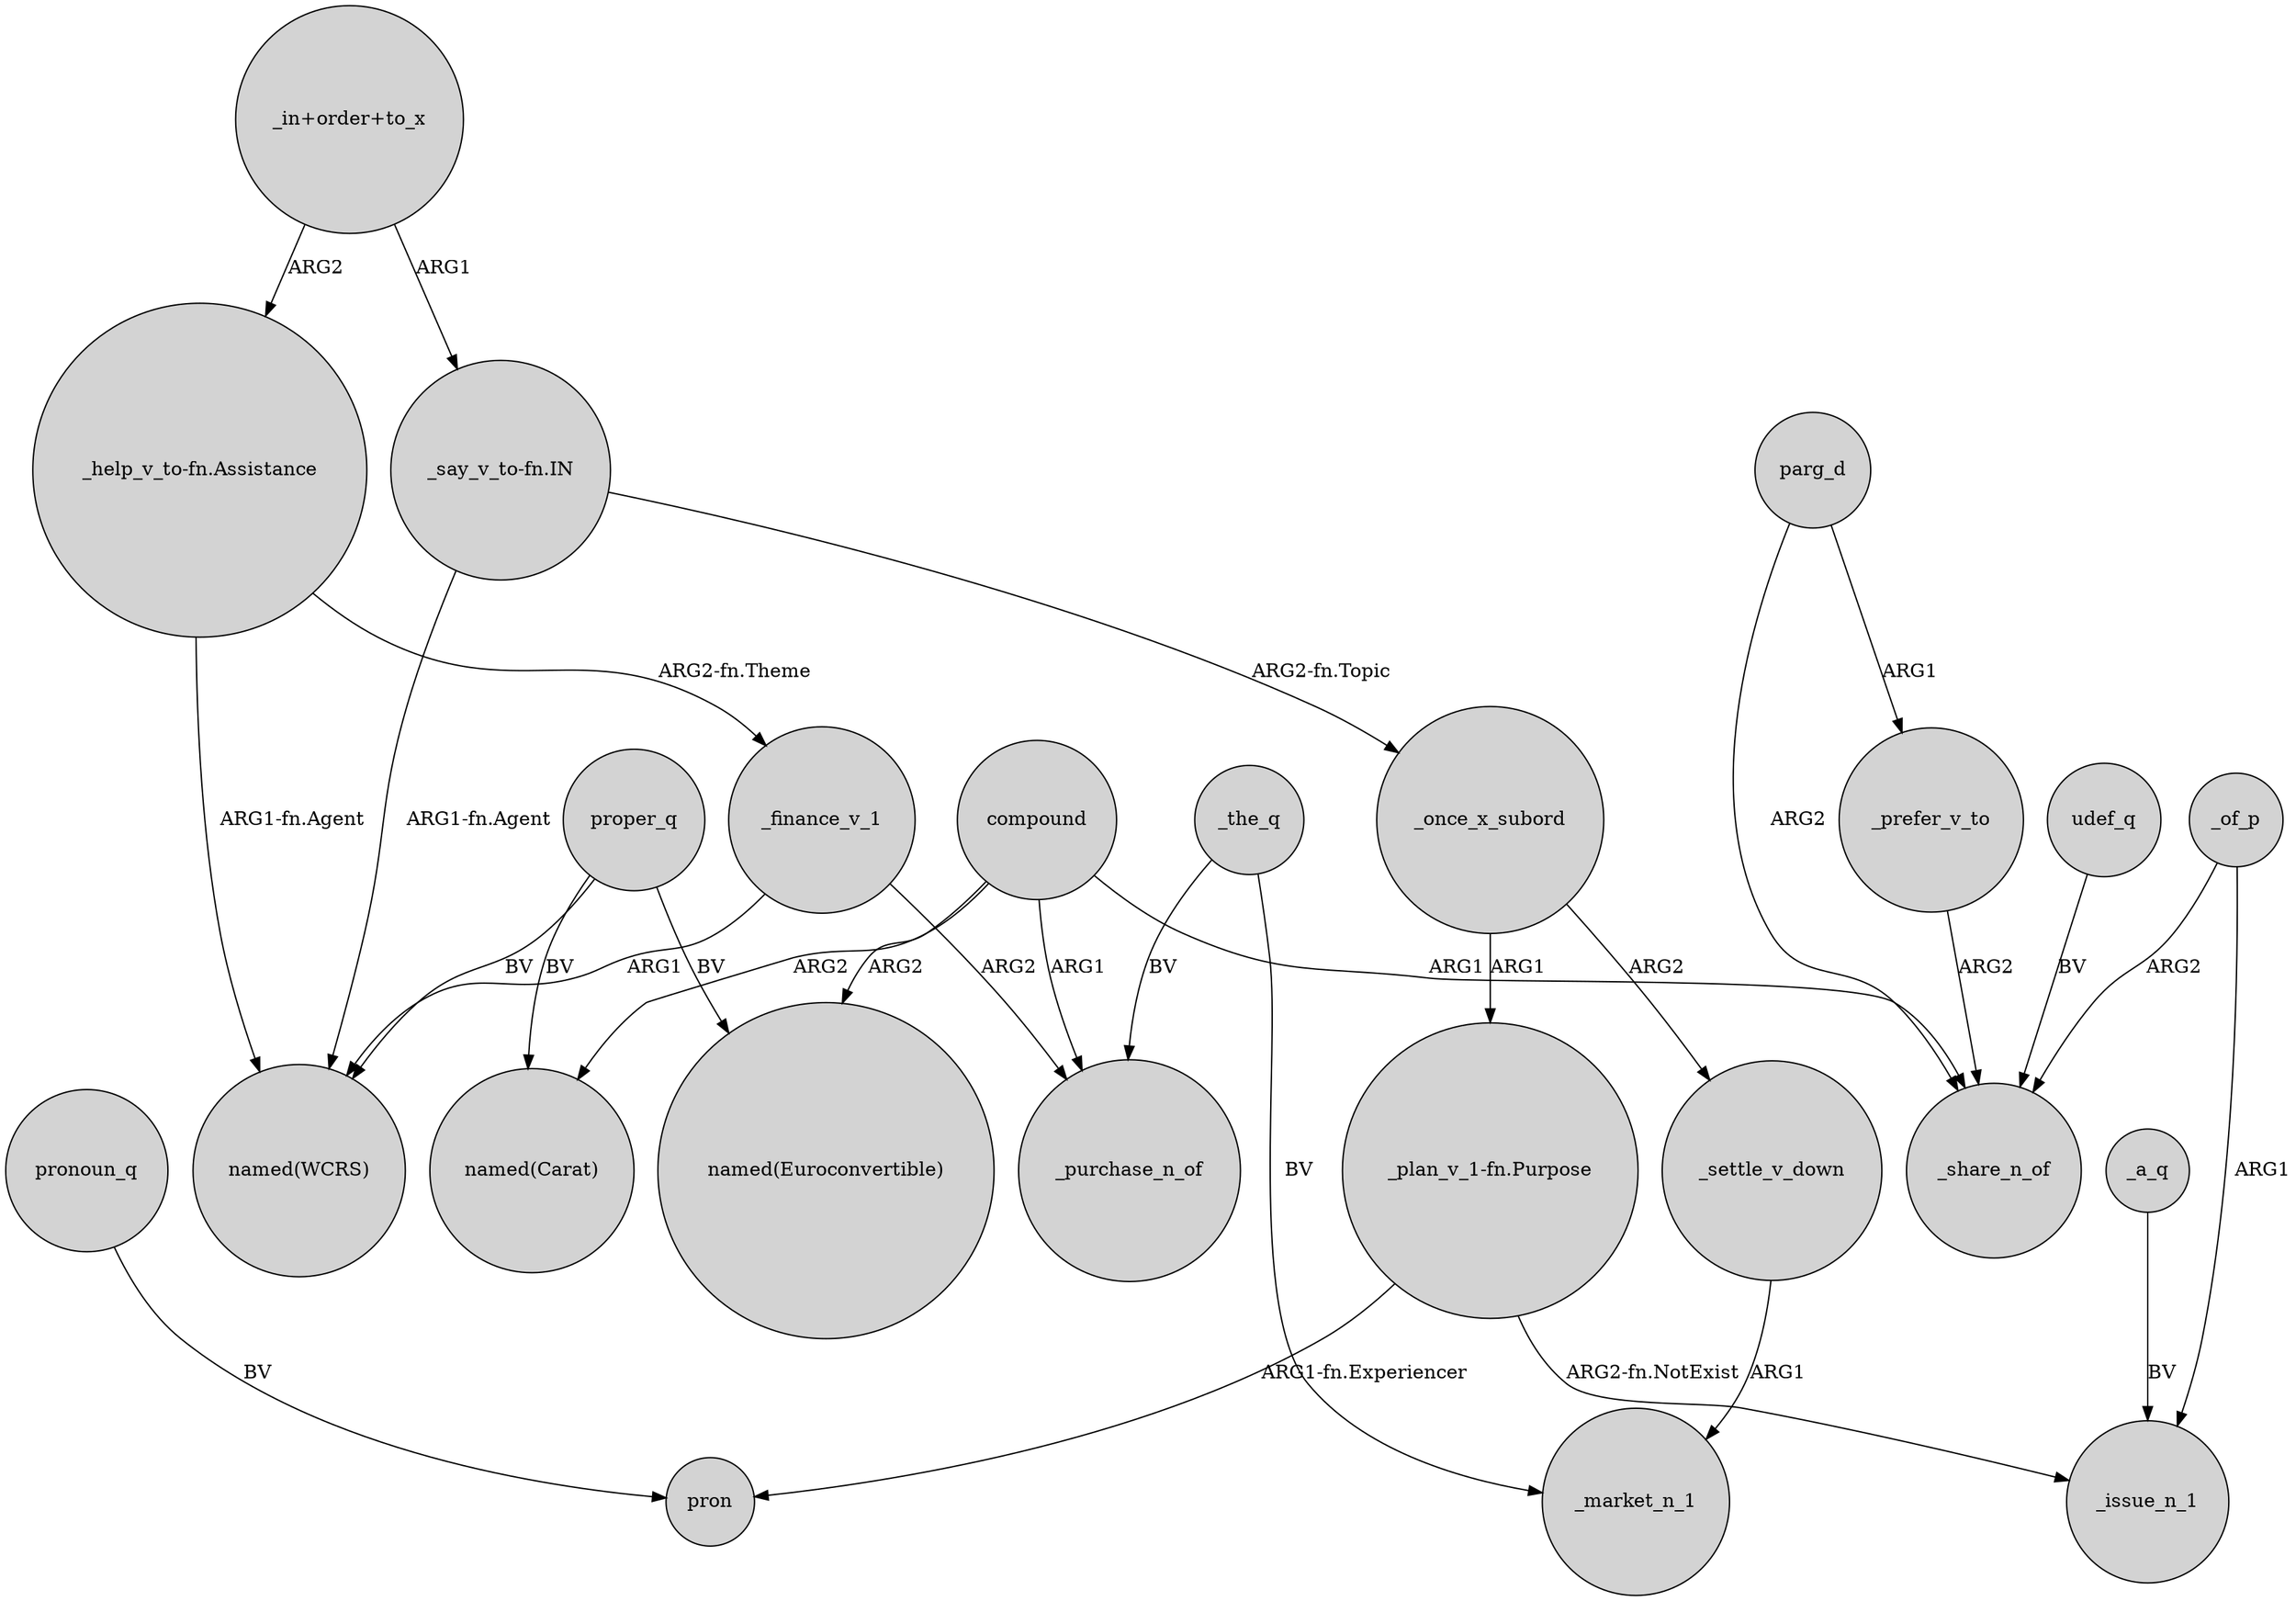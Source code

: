 digraph {
	node [shape=circle style=filled]
	"_say_v_to-fn.IN" -> "named(WCRS)" [label="ARG1-fn.Agent"]
	_prefer_v_to -> _share_n_of [label=ARG2]
	_settle_v_down -> _market_n_1 [label=ARG1]
	proper_q -> "named(Euroconvertible)" [label=BV]
	parg_d -> _share_n_of [label=ARG2]
	compound -> "named(Euroconvertible)" [label=ARG2]
	compound -> _purchase_n_of [label=ARG1]
	"_plan_v_1-fn.Purpose" -> pron [label="ARG1-fn.Experiencer"]
	_a_q -> _issue_n_1 [label=BV]
	proper_q -> "named(Carat)" [label=BV]
	"_say_v_to-fn.IN" -> _once_x_subord [label="ARG2-fn.Topic"]
	"_in+order+to_x" -> "_say_v_to-fn.IN" [label=ARG1]
	"_help_v_to-fn.Assistance" -> _finance_v_1 [label="ARG2-fn.Theme"]
	pronoun_q -> pron [label=BV]
	_of_p -> _issue_n_1 [label=ARG1]
	"_help_v_to-fn.Assistance" -> "named(WCRS)" [label="ARG1-fn.Agent"]
	"_plan_v_1-fn.Purpose" -> _issue_n_1 [label="ARG2-fn.NotExist"]
	compound -> _share_n_of [label=ARG1]
	proper_q -> "named(WCRS)" [label=BV]
	udef_q -> _share_n_of [label=BV]
	parg_d -> _prefer_v_to [label=ARG1]
	_of_p -> _share_n_of [label=ARG2]
	"_in+order+to_x" -> "_help_v_to-fn.Assistance" [label=ARG2]
	_finance_v_1 -> _purchase_n_of [label=ARG2]
	_once_x_subord -> _settle_v_down [label=ARG2]
	_the_q -> _purchase_n_of [label=BV]
	_the_q -> _market_n_1 [label=BV]
	_once_x_subord -> "_plan_v_1-fn.Purpose" [label=ARG1]
	_finance_v_1 -> "named(WCRS)" [label=ARG1]
	compound -> "named(Carat)" [label=ARG2]
}
